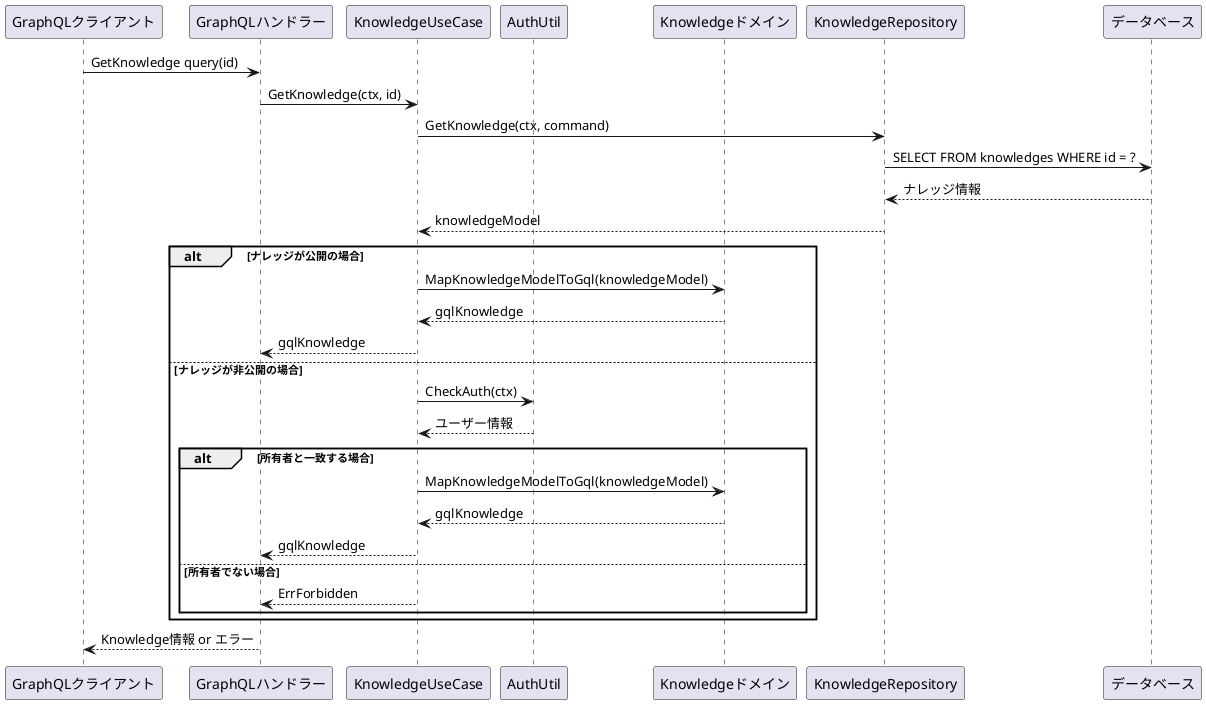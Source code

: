 @startuml GetKnowledge
participant "GraphQLクライアント" as Client
participant "GraphQLハンドラー" as Handler
participant "KnowledgeUseCase" as UseCase
participant "AuthUtil" as Util
participant "Knowledgeドメイン" as Domain
participant "KnowledgeRepository" as Repo
participant "データベース" as DB

Client -> Handler: GetKnowledge query(id)
Handler -> UseCase: GetKnowledge(ctx, id)

UseCase -> Repo: GetKnowledge(ctx, command)
Repo -> DB: SELECT FROM knowledges WHERE id = ?
DB --> Repo: ナレッジ情報
Repo --> UseCase: knowledgeModel

alt ナレッジが公開の場合
    UseCase -> Domain: MapKnowledgeModelToGql(knowledgeModel)
    Domain --> UseCase: gqlKnowledge
    UseCase --> Handler: gqlKnowledge
else ナレッジが非公開の場合
    UseCase -> Util: CheckAuth(ctx)
    Util --> UseCase: ユーザー情報
    
    alt 所有者と一致する場合
        UseCase -> Domain: MapKnowledgeModelToGql(knowledgeModel)
        Domain --> UseCase: gqlKnowledge
        UseCase --> Handler: gqlKnowledge
    else 所有者でない場合
        UseCase --> Handler: ErrForbidden
    end
end

Handler --> Client: Knowledge情報 or エラー
@enduml